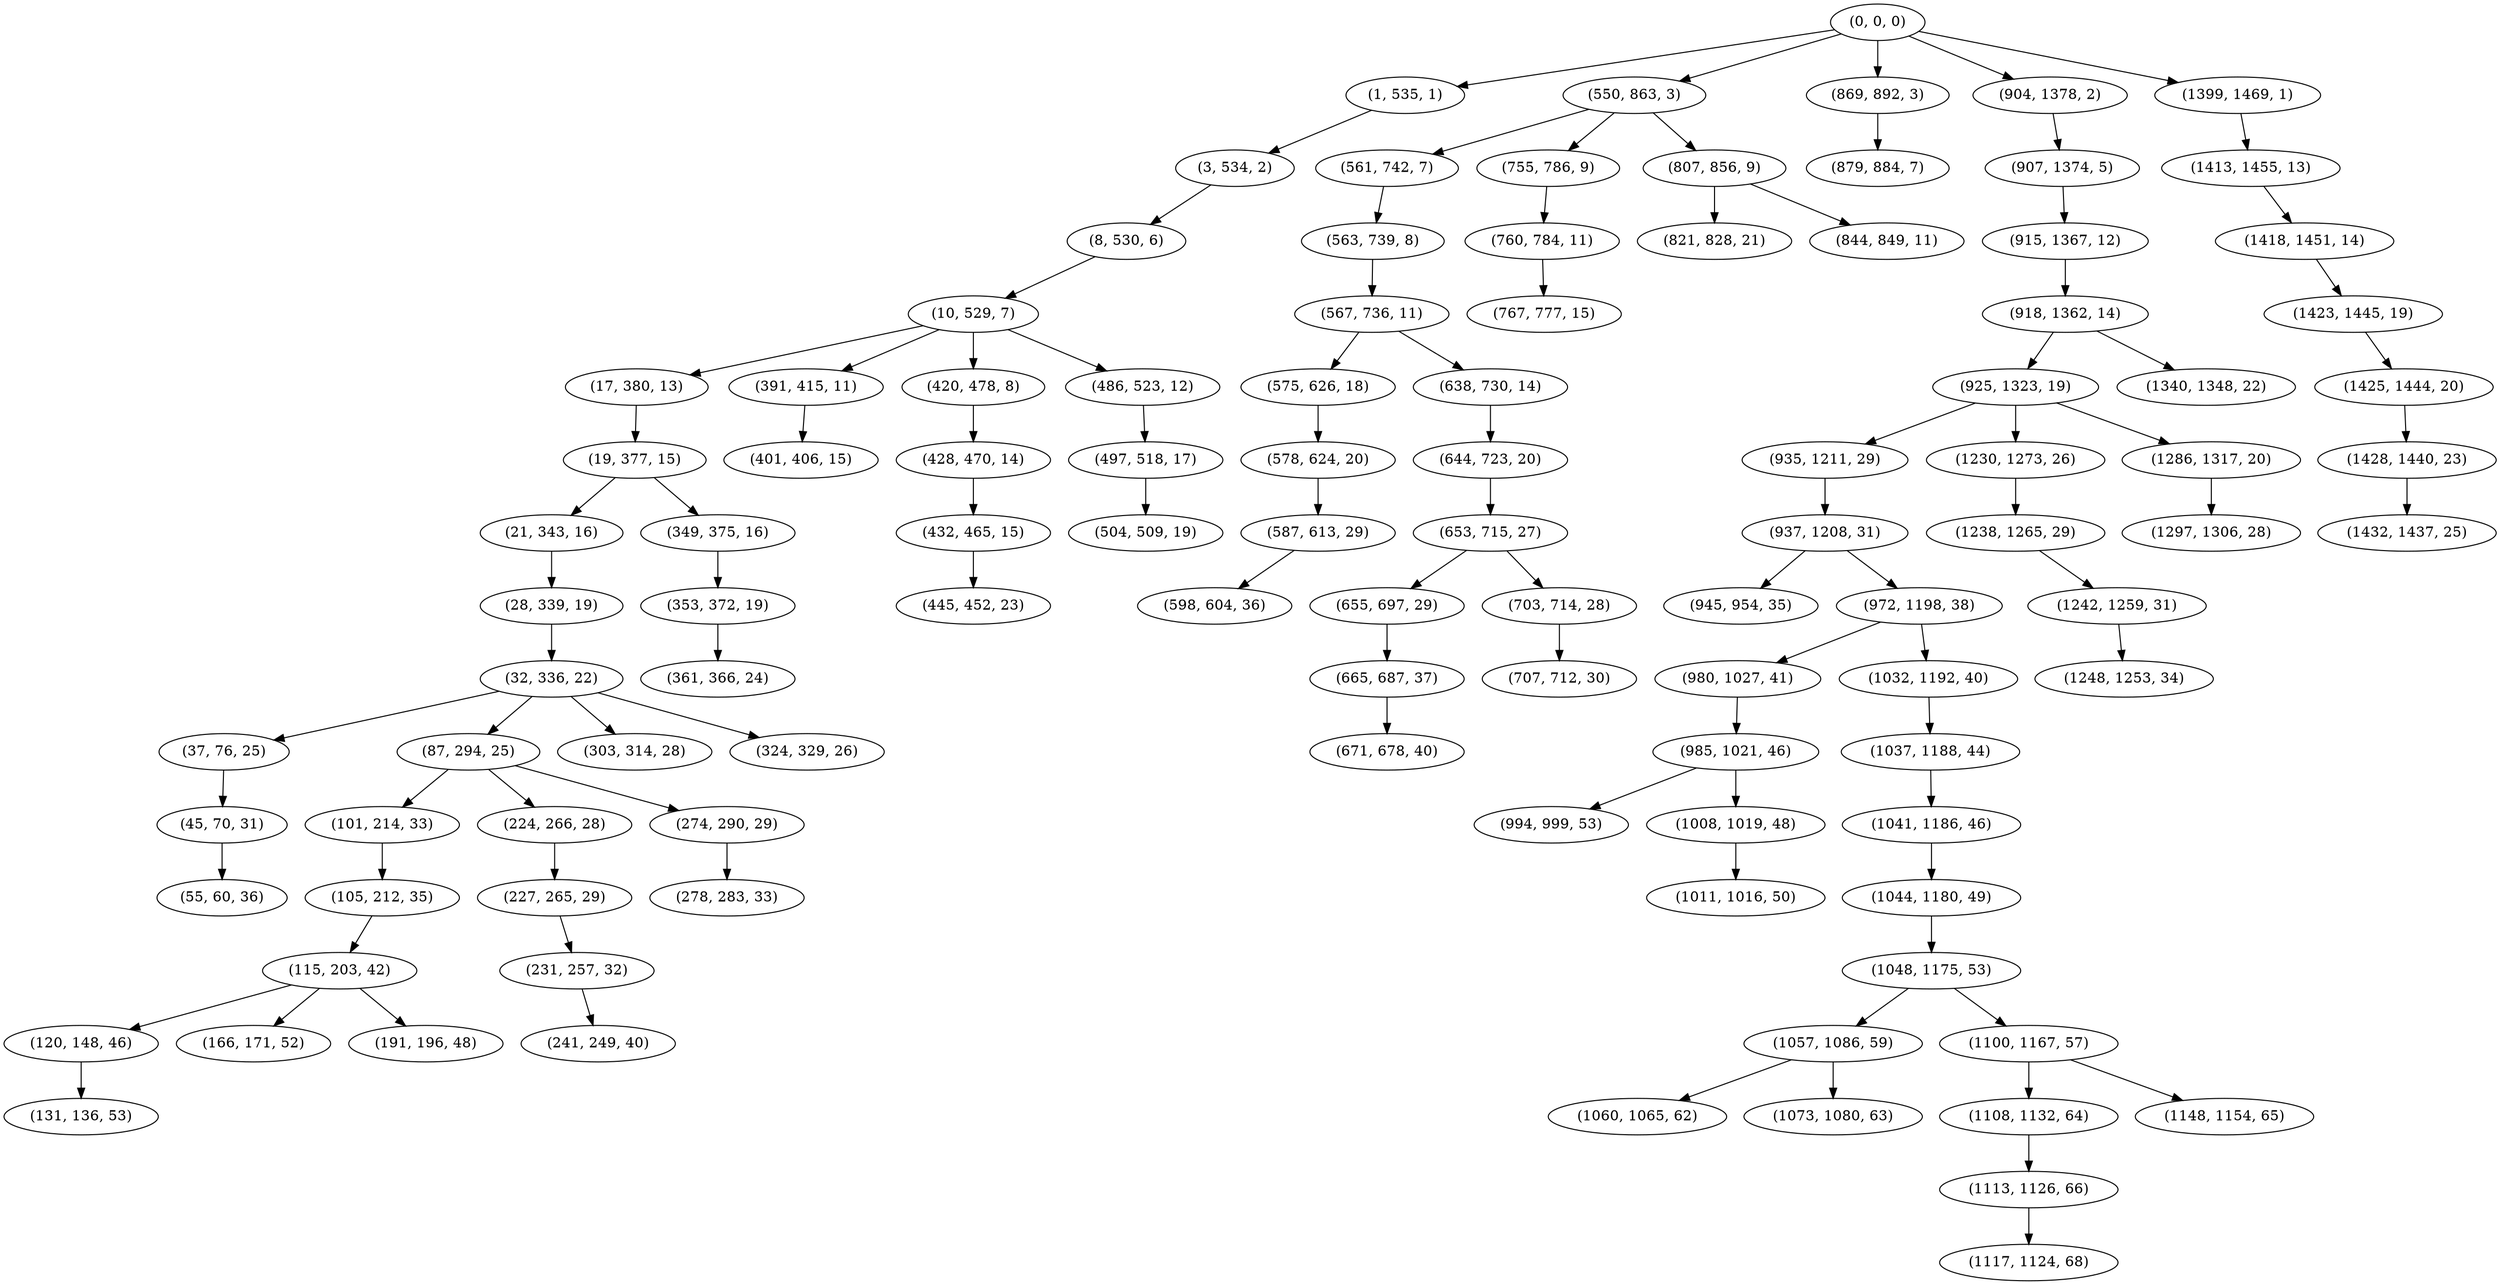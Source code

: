 digraph tree {
    "(0, 0, 0)";
    "(1, 535, 1)";
    "(3, 534, 2)";
    "(8, 530, 6)";
    "(10, 529, 7)";
    "(17, 380, 13)";
    "(19, 377, 15)";
    "(21, 343, 16)";
    "(28, 339, 19)";
    "(32, 336, 22)";
    "(37, 76, 25)";
    "(45, 70, 31)";
    "(55, 60, 36)";
    "(87, 294, 25)";
    "(101, 214, 33)";
    "(105, 212, 35)";
    "(115, 203, 42)";
    "(120, 148, 46)";
    "(131, 136, 53)";
    "(166, 171, 52)";
    "(191, 196, 48)";
    "(224, 266, 28)";
    "(227, 265, 29)";
    "(231, 257, 32)";
    "(241, 249, 40)";
    "(274, 290, 29)";
    "(278, 283, 33)";
    "(303, 314, 28)";
    "(324, 329, 26)";
    "(349, 375, 16)";
    "(353, 372, 19)";
    "(361, 366, 24)";
    "(391, 415, 11)";
    "(401, 406, 15)";
    "(420, 478, 8)";
    "(428, 470, 14)";
    "(432, 465, 15)";
    "(445, 452, 23)";
    "(486, 523, 12)";
    "(497, 518, 17)";
    "(504, 509, 19)";
    "(550, 863, 3)";
    "(561, 742, 7)";
    "(563, 739, 8)";
    "(567, 736, 11)";
    "(575, 626, 18)";
    "(578, 624, 20)";
    "(587, 613, 29)";
    "(598, 604, 36)";
    "(638, 730, 14)";
    "(644, 723, 20)";
    "(653, 715, 27)";
    "(655, 697, 29)";
    "(665, 687, 37)";
    "(671, 678, 40)";
    "(703, 714, 28)";
    "(707, 712, 30)";
    "(755, 786, 9)";
    "(760, 784, 11)";
    "(767, 777, 15)";
    "(807, 856, 9)";
    "(821, 828, 21)";
    "(844, 849, 11)";
    "(869, 892, 3)";
    "(879, 884, 7)";
    "(904, 1378, 2)";
    "(907, 1374, 5)";
    "(915, 1367, 12)";
    "(918, 1362, 14)";
    "(925, 1323, 19)";
    "(935, 1211, 29)";
    "(937, 1208, 31)";
    "(945, 954, 35)";
    "(972, 1198, 38)";
    "(980, 1027, 41)";
    "(985, 1021, 46)";
    "(994, 999, 53)";
    "(1008, 1019, 48)";
    "(1011, 1016, 50)";
    "(1032, 1192, 40)";
    "(1037, 1188, 44)";
    "(1041, 1186, 46)";
    "(1044, 1180, 49)";
    "(1048, 1175, 53)";
    "(1057, 1086, 59)";
    "(1060, 1065, 62)";
    "(1073, 1080, 63)";
    "(1100, 1167, 57)";
    "(1108, 1132, 64)";
    "(1113, 1126, 66)";
    "(1117, 1124, 68)";
    "(1148, 1154, 65)";
    "(1230, 1273, 26)";
    "(1238, 1265, 29)";
    "(1242, 1259, 31)";
    "(1248, 1253, 34)";
    "(1286, 1317, 20)";
    "(1297, 1306, 28)";
    "(1340, 1348, 22)";
    "(1399, 1469, 1)";
    "(1413, 1455, 13)";
    "(1418, 1451, 14)";
    "(1423, 1445, 19)";
    "(1425, 1444, 20)";
    "(1428, 1440, 23)";
    "(1432, 1437, 25)";
    "(0, 0, 0)" -> "(1, 535, 1)";
    "(0, 0, 0)" -> "(550, 863, 3)";
    "(0, 0, 0)" -> "(869, 892, 3)";
    "(0, 0, 0)" -> "(904, 1378, 2)";
    "(0, 0, 0)" -> "(1399, 1469, 1)";
    "(1, 535, 1)" -> "(3, 534, 2)";
    "(3, 534, 2)" -> "(8, 530, 6)";
    "(8, 530, 6)" -> "(10, 529, 7)";
    "(10, 529, 7)" -> "(17, 380, 13)";
    "(10, 529, 7)" -> "(391, 415, 11)";
    "(10, 529, 7)" -> "(420, 478, 8)";
    "(10, 529, 7)" -> "(486, 523, 12)";
    "(17, 380, 13)" -> "(19, 377, 15)";
    "(19, 377, 15)" -> "(21, 343, 16)";
    "(19, 377, 15)" -> "(349, 375, 16)";
    "(21, 343, 16)" -> "(28, 339, 19)";
    "(28, 339, 19)" -> "(32, 336, 22)";
    "(32, 336, 22)" -> "(37, 76, 25)";
    "(32, 336, 22)" -> "(87, 294, 25)";
    "(32, 336, 22)" -> "(303, 314, 28)";
    "(32, 336, 22)" -> "(324, 329, 26)";
    "(37, 76, 25)" -> "(45, 70, 31)";
    "(45, 70, 31)" -> "(55, 60, 36)";
    "(87, 294, 25)" -> "(101, 214, 33)";
    "(87, 294, 25)" -> "(224, 266, 28)";
    "(87, 294, 25)" -> "(274, 290, 29)";
    "(101, 214, 33)" -> "(105, 212, 35)";
    "(105, 212, 35)" -> "(115, 203, 42)";
    "(115, 203, 42)" -> "(120, 148, 46)";
    "(115, 203, 42)" -> "(166, 171, 52)";
    "(115, 203, 42)" -> "(191, 196, 48)";
    "(120, 148, 46)" -> "(131, 136, 53)";
    "(224, 266, 28)" -> "(227, 265, 29)";
    "(227, 265, 29)" -> "(231, 257, 32)";
    "(231, 257, 32)" -> "(241, 249, 40)";
    "(274, 290, 29)" -> "(278, 283, 33)";
    "(349, 375, 16)" -> "(353, 372, 19)";
    "(353, 372, 19)" -> "(361, 366, 24)";
    "(391, 415, 11)" -> "(401, 406, 15)";
    "(420, 478, 8)" -> "(428, 470, 14)";
    "(428, 470, 14)" -> "(432, 465, 15)";
    "(432, 465, 15)" -> "(445, 452, 23)";
    "(486, 523, 12)" -> "(497, 518, 17)";
    "(497, 518, 17)" -> "(504, 509, 19)";
    "(550, 863, 3)" -> "(561, 742, 7)";
    "(550, 863, 3)" -> "(755, 786, 9)";
    "(550, 863, 3)" -> "(807, 856, 9)";
    "(561, 742, 7)" -> "(563, 739, 8)";
    "(563, 739, 8)" -> "(567, 736, 11)";
    "(567, 736, 11)" -> "(575, 626, 18)";
    "(567, 736, 11)" -> "(638, 730, 14)";
    "(575, 626, 18)" -> "(578, 624, 20)";
    "(578, 624, 20)" -> "(587, 613, 29)";
    "(587, 613, 29)" -> "(598, 604, 36)";
    "(638, 730, 14)" -> "(644, 723, 20)";
    "(644, 723, 20)" -> "(653, 715, 27)";
    "(653, 715, 27)" -> "(655, 697, 29)";
    "(653, 715, 27)" -> "(703, 714, 28)";
    "(655, 697, 29)" -> "(665, 687, 37)";
    "(665, 687, 37)" -> "(671, 678, 40)";
    "(703, 714, 28)" -> "(707, 712, 30)";
    "(755, 786, 9)" -> "(760, 784, 11)";
    "(760, 784, 11)" -> "(767, 777, 15)";
    "(807, 856, 9)" -> "(821, 828, 21)";
    "(807, 856, 9)" -> "(844, 849, 11)";
    "(869, 892, 3)" -> "(879, 884, 7)";
    "(904, 1378, 2)" -> "(907, 1374, 5)";
    "(907, 1374, 5)" -> "(915, 1367, 12)";
    "(915, 1367, 12)" -> "(918, 1362, 14)";
    "(918, 1362, 14)" -> "(925, 1323, 19)";
    "(918, 1362, 14)" -> "(1340, 1348, 22)";
    "(925, 1323, 19)" -> "(935, 1211, 29)";
    "(925, 1323, 19)" -> "(1230, 1273, 26)";
    "(925, 1323, 19)" -> "(1286, 1317, 20)";
    "(935, 1211, 29)" -> "(937, 1208, 31)";
    "(937, 1208, 31)" -> "(945, 954, 35)";
    "(937, 1208, 31)" -> "(972, 1198, 38)";
    "(972, 1198, 38)" -> "(980, 1027, 41)";
    "(972, 1198, 38)" -> "(1032, 1192, 40)";
    "(980, 1027, 41)" -> "(985, 1021, 46)";
    "(985, 1021, 46)" -> "(994, 999, 53)";
    "(985, 1021, 46)" -> "(1008, 1019, 48)";
    "(1008, 1019, 48)" -> "(1011, 1016, 50)";
    "(1032, 1192, 40)" -> "(1037, 1188, 44)";
    "(1037, 1188, 44)" -> "(1041, 1186, 46)";
    "(1041, 1186, 46)" -> "(1044, 1180, 49)";
    "(1044, 1180, 49)" -> "(1048, 1175, 53)";
    "(1048, 1175, 53)" -> "(1057, 1086, 59)";
    "(1048, 1175, 53)" -> "(1100, 1167, 57)";
    "(1057, 1086, 59)" -> "(1060, 1065, 62)";
    "(1057, 1086, 59)" -> "(1073, 1080, 63)";
    "(1100, 1167, 57)" -> "(1108, 1132, 64)";
    "(1100, 1167, 57)" -> "(1148, 1154, 65)";
    "(1108, 1132, 64)" -> "(1113, 1126, 66)";
    "(1113, 1126, 66)" -> "(1117, 1124, 68)";
    "(1230, 1273, 26)" -> "(1238, 1265, 29)";
    "(1238, 1265, 29)" -> "(1242, 1259, 31)";
    "(1242, 1259, 31)" -> "(1248, 1253, 34)";
    "(1286, 1317, 20)" -> "(1297, 1306, 28)";
    "(1399, 1469, 1)" -> "(1413, 1455, 13)";
    "(1413, 1455, 13)" -> "(1418, 1451, 14)";
    "(1418, 1451, 14)" -> "(1423, 1445, 19)";
    "(1423, 1445, 19)" -> "(1425, 1444, 20)";
    "(1425, 1444, 20)" -> "(1428, 1440, 23)";
    "(1428, 1440, 23)" -> "(1432, 1437, 25)";
}
